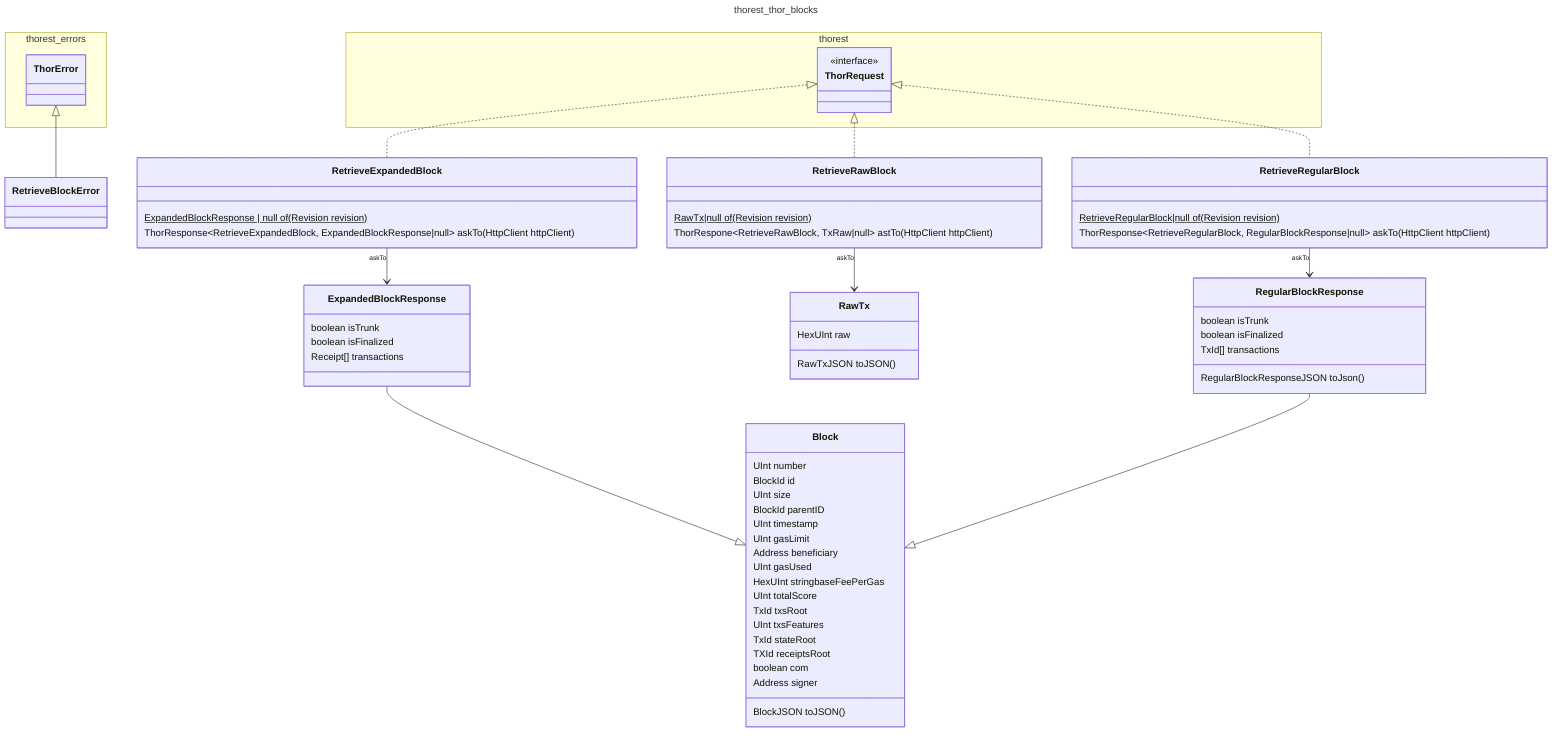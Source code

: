 ---
title: thorest_thor_blocks
---
classDiagram
    namespace thorest {
        class ThorRequest {
            <<interface>>
        }
    }
    namespace thorest_errors {
        class ThorError
    }
    class Block {
        UInt number
        BlockId id
        UInt size
        BlockId parentID
        UInt timestamp
        UInt gasLimit
        Address beneficiary
        UInt gasUsed
        HexUInt stringbaseFeePerGas
        UInt totalScore
        TxId txsRoot
        UInt txsFeatures
        TxId stateRoot
        TXId receiptsRoot
        boolean com
        Address signer
        BlockJSON toJSON()
    }
    class ExpandedBlockResponse {
        boolean isTrunk
        boolean isFinalized
        Receipt[] transactions
    }
    class RawTx {
        HexUInt raw
        RawTxJSON toJSON()
    }
    class RetrieveBlockError
    class RegularBlockResponse {
        boolean isTrunk
        boolean isFinalized
        TxId[]  transactions
        RegularBlockResponseJSON toJson()
    }
    class RetrieveExpandedBlock {
        ExpandedBlockResponse | null of(Revision revision)$
        ThorResponse~RetrieveExpandedBlock, ExpandedBlockResponse|null~ askTo(HttpClient httpClient)
    }
    class RetrieveRawBlock {
        RawTx|null of(Revision revision)$
        ThorRespone~RetrieveRawBlock, TxRaw|null~ astTo(HttpClient httpClient)
    }
    class RetrieveRegularBlock {
        RetrieveRegularBlock|null of(Revision revision)$
        ThorResponse~RetrieveRegularBlock, RegularBlockResponse|null~ askTo(HttpClient httpClient)
    }
    ThorError <|-- RetrieveBlockError
    ThorRequest <|.. RetrieveExpandedBlock
    ThorRequest <|.. RetrieveRawBlock
    ThorRequest <|.. RetrieveRegularBlock
    ExpandedBlockResponse --|> Block
    RegularBlockResponse --|> Block
%%    RetrieveBlockError --|> ThorError
    RetrieveExpandedBlock "askTo" --> ExpandedBlockResponse
%%    RetrieveExpandedBlock "throws" --> RetrieveBlockError
    RetrieveRawBlock "askTo" --> RawTx
%%    RetrieveRawBlock "throws" --> RetrieveBlockError
    RetrieveRegularBlock "askTo" --> RegularBlockResponse
%%    RetrieveRegularBlock "throws" --> RetrieveBlockError
%%    RetrieveBlockError <-- "throws" RetrieveExpandedBlock
%%    RetrieveBlockError <-- "throws" RetrieveRawBlock
%%    RetrieveBlockError <-- "throws" RetrieveRegularBlock